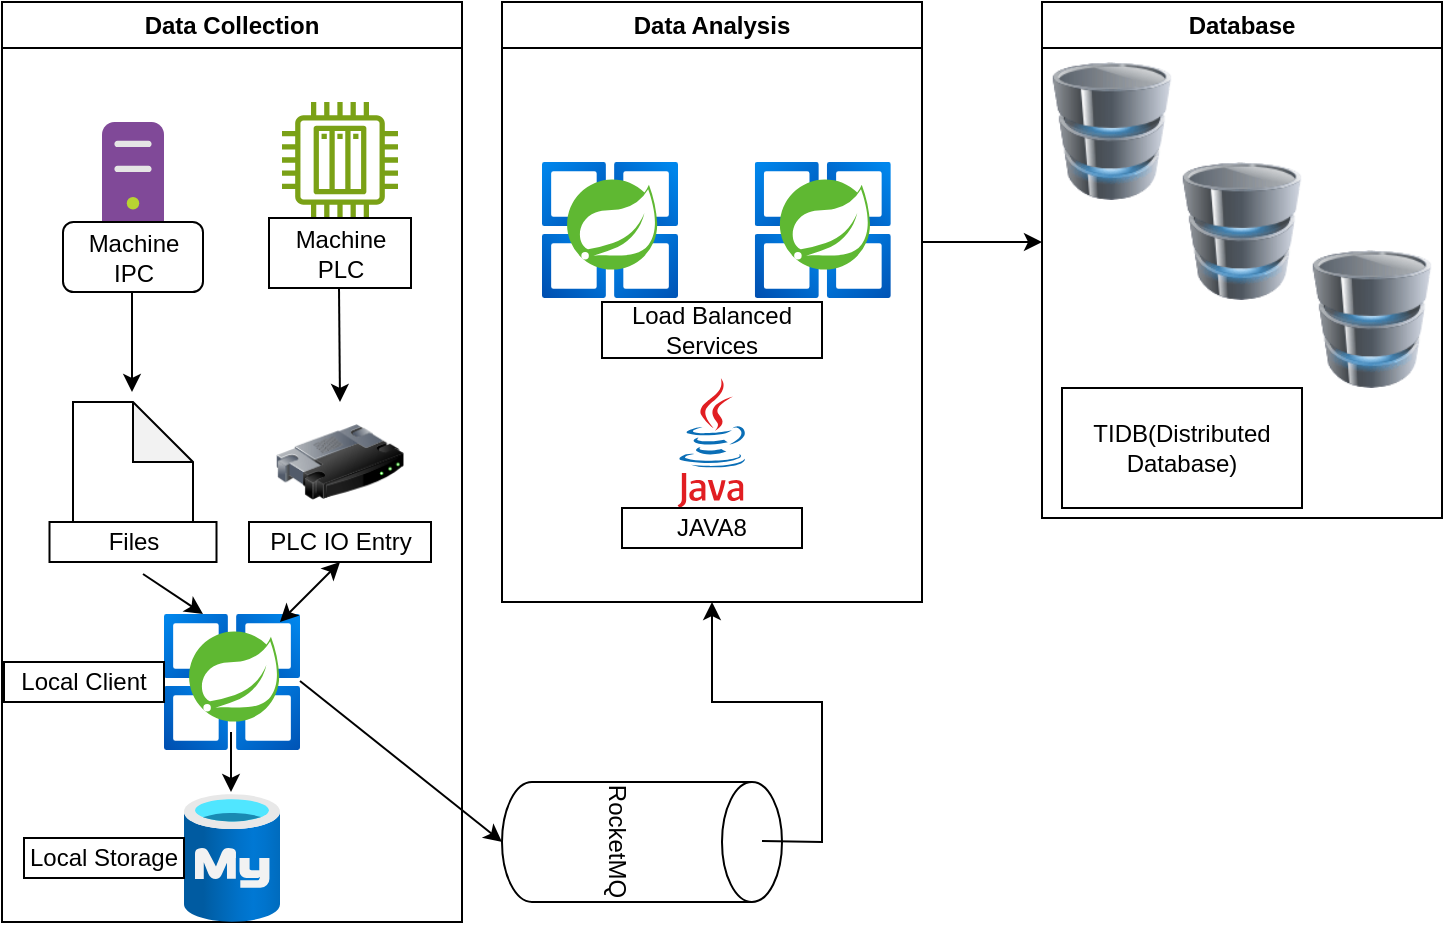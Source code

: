 <mxfile version="22.1.16" type="github">
  <diagram name="Page-1" id="mRq67Squ5-0Opvw__wHU">
    <mxGraphModel dx="1426" dy="785" grid="1" gridSize="10" guides="1" tooltips="1" connect="1" arrows="1" fold="1" page="1" pageScale="1" pageWidth="850" pageHeight="1100" math="0" shadow="0">
      <root>
        <mxCell id="0" />
        <mxCell id="1" parent="0" />
        <mxCell id="ihhVtPH77ZfG2zRs3wzk-1" value="Data Collection" style="swimlane;whiteSpace=wrap;html=1;" vertex="1" parent="1">
          <mxGeometry y="170" width="230" height="460" as="geometry" />
        </mxCell>
        <mxCell id="ihhVtPH77ZfG2zRs3wzk-6" value="" style="group" vertex="1" connectable="0" parent="ihhVtPH77ZfG2zRs3wzk-1">
          <mxGeometry x="30.5" y="60" width="70" height="85" as="geometry" />
        </mxCell>
        <mxCell id="ihhVtPH77ZfG2zRs3wzk-4" value="" style="image;sketch=0;aspect=fixed;html=1;points=[];align=center;fontSize=12;image=img/lib/mscae/Non_Azure_Machine.svg;" vertex="1" parent="ihhVtPH77ZfG2zRs3wzk-6">
          <mxGeometry x="19.5" width="31" height="50" as="geometry" />
        </mxCell>
        <mxCell id="ihhVtPH77ZfG2zRs3wzk-5" value="Machine IPC" style="rounded=1;whiteSpace=wrap;html=1;" vertex="1" parent="ihhVtPH77ZfG2zRs3wzk-6">
          <mxGeometry y="50" width="70" height="35" as="geometry" />
        </mxCell>
        <mxCell id="ihhVtPH77ZfG2zRs3wzk-9" value="" style="group" vertex="1" connectable="0" parent="ihhVtPH77ZfG2zRs3wzk-1">
          <mxGeometry x="133.5" y="50" width="71" height="93" as="geometry" />
        </mxCell>
        <mxCell id="ihhVtPH77ZfG2zRs3wzk-7" value="" style="sketch=0;outlineConnect=0;fontColor=#232F3E;gradientColor=none;fillColor=#7AA116;strokeColor=none;dashed=0;verticalLabelPosition=bottom;verticalAlign=top;align=center;html=1;fontSize=12;fontStyle=0;aspect=fixed;pointerEvents=1;shape=mxgraph.aws4.iot_thing_plc;" vertex="1" parent="ihhVtPH77ZfG2zRs3wzk-9">
          <mxGeometry x="6.5" width="58" height="58" as="geometry" />
        </mxCell>
        <mxCell id="ihhVtPH77ZfG2zRs3wzk-8" value="Machine PLC" style="rounded=0;whiteSpace=wrap;html=1;" vertex="1" parent="ihhVtPH77ZfG2zRs3wzk-9">
          <mxGeometry y="58" width="71" height="35" as="geometry" />
        </mxCell>
        <mxCell id="ihhVtPH77ZfG2zRs3wzk-11" value="" style="endArrow=classic;html=1;rounded=0;" edge="1" parent="ihhVtPH77ZfG2zRs3wzk-1">
          <mxGeometry width="50" height="50" relative="1" as="geometry">
            <mxPoint x="65" y="145" as="sourcePoint" />
            <mxPoint x="65" y="195" as="targetPoint" />
          </mxGeometry>
        </mxCell>
        <mxCell id="ihhVtPH77ZfG2zRs3wzk-13" value="" style="group" vertex="1" connectable="0" parent="ihhVtPH77ZfG2zRs3wzk-1">
          <mxGeometry x="23.75" y="200" width="83.5" height="80" as="geometry" />
        </mxCell>
        <mxCell id="ihhVtPH77ZfG2zRs3wzk-10" value="" style="shape=note;whiteSpace=wrap;html=1;backgroundOutline=1;darkOpacity=0.05;" vertex="1" parent="ihhVtPH77ZfG2zRs3wzk-13">
          <mxGeometry x="11.75" width="60" height="60" as="geometry" />
        </mxCell>
        <mxCell id="ihhVtPH77ZfG2zRs3wzk-12" value="Files" style="rounded=0;whiteSpace=wrap;html=1;" vertex="1" parent="ihhVtPH77ZfG2zRs3wzk-13">
          <mxGeometry y="60" width="83.5" height="20" as="geometry" />
        </mxCell>
        <mxCell id="ihhVtPH77ZfG2zRs3wzk-14" value="" style="image;aspect=fixed;html=1;points=[];align=center;fontSize=12;image=img/lib/azure2/databases/Azure_Database_MySQL_Server.svg;" vertex="1" parent="ihhVtPH77ZfG2zRs3wzk-1">
          <mxGeometry x="91" y="396" width="48" height="64" as="geometry" />
        </mxCell>
        <mxCell id="ihhVtPH77ZfG2zRs3wzk-15" value="" style="image;aspect=fixed;html=1;points=[];align=center;fontSize=12;image=img/lib/azure2/compute/Azure_Spring_Cloud.svg;" vertex="1" parent="ihhVtPH77ZfG2zRs3wzk-1">
          <mxGeometry x="81" y="306" width="68" height="68" as="geometry" />
        </mxCell>
        <mxCell id="ihhVtPH77ZfG2zRs3wzk-16" value="" style="endArrow=classic;html=1;rounded=0;" edge="1" parent="ihhVtPH77ZfG2zRs3wzk-1">
          <mxGeometry width="50" height="50" relative="1" as="geometry">
            <mxPoint x="114.5" y="365" as="sourcePoint" />
            <mxPoint x="114.5" y="395" as="targetPoint" />
          </mxGeometry>
        </mxCell>
        <mxCell id="ihhVtPH77ZfG2zRs3wzk-17" value="" style="endArrow=classic;html=1;rounded=0;" edge="1" parent="ihhVtPH77ZfG2zRs3wzk-1">
          <mxGeometry width="50" height="50" relative="1" as="geometry">
            <mxPoint x="70.5" y="286" as="sourcePoint" />
            <mxPoint x="100.5" y="306" as="targetPoint" />
          </mxGeometry>
        </mxCell>
        <mxCell id="ihhVtPH77ZfG2zRs3wzk-18" value="" style="endArrow=classic;html=1;rounded=0;entryX=0.5;entryY=1;entryDx=0;entryDy=0;entryPerimeter=0;" edge="1" parent="ihhVtPH77ZfG2zRs3wzk-1" target="ihhVtPH77ZfG2zRs3wzk-3">
          <mxGeometry width="50" height="50" relative="1" as="geometry">
            <mxPoint x="149" y="339.5" as="sourcePoint" />
            <mxPoint x="249" y="339.5" as="targetPoint" />
          </mxGeometry>
        </mxCell>
        <mxCell id="ihhVtPH77ZfG2zRs3wzk-19" value="" style="image;html=1;image=img/lib/clip_art/networking/Router_128x128.png" vertex="1" parent="ihhVtPH77ZfG2zRs3wzk-1">
          <mxGeometry x="137" y="200" width="64" height="60" as="geometry" />
        </mxCell>
        <mxCell id="ihhVtPH77ZfG2zRs3wzk-20" value="PLC IO Entry" style="rounded=0;whiteSpace=wrap;html=1;" vertex="1" parent="ihhVtPH77ZfG2zRs3wzk-1">
          <mxGeometry x="123.5" y="260" width="91" height="20" as="geometry" />
        </mxCell>
        <mxCell id="ihhVtPH77ZfG2zRs3wzk-21" value="" style="endArrow=classic;html=1;rounded=0;entryX=0.5;entryY=0;entryDx=0;entryDy=0;" edge="1" parent="ihhVtPH77ZfG2zRs3wzk-1" target="ihhVtPH77ZfG2zRs3wzk-19">
          <mxGeometry width="50" height="50" relative="1" as="geometry">
            <mxPoint x="168.5" y="143" as="sourcePoint" />
            <mxPoint x="168.5" y="193" as="targetPoint" />
          </mxGeometry>
        </mxCell>
        <mxCell id="ihhVtPH77ZfG2zRs3wzk-22" value="Local Client" style="rounded=0;whiteSpace=wrap;html=1;" vertex="1" parent="ihhVtPH77ZfG2zRs3wzk-1">
          <mxGeometry x="1" y="330" width="80" height="20" as="geometry" />
        </mxCell>
        <mxCell id="ihhVtPH77ZfG2zRs3wzk-23" value="Local Storage" style="rounded=0;whiteSpace=wrap;html=1;" vertex="1" parent="ihhVtPH77ZfG2zRs3wzk-1">
          <mxGeometry x="11" y="418" width="80" height="20" as="geometry" />
        </mxCell>
        <mxCell id="ihhVtPH77ZfG2zRs3wzk-40" value="" style="endArrow=classic;startArrow=classic;html=1;rounded=0;" edge="1" parent="ihhVtPH77ZfG2zRs3wzk-1">
          <mxGeometry width="50" height="50" relative="1" as="geometry">
            <mxPoint x="139" y="310" as="sourcePoint" />
            <mxPoint x="169" y="280" as="targetPoint" />
          </mxGeometry>
        </mxCell>
        <mxCell id="ihhVtPH77ZfG2zRs3wzk-3" value="RocketMQ" style="shape=cylinder3;whiteSpace=wrap;html=1;boundedLbl=1;backgroundOutline=1;size=15;rotation=90;" vertex="1" parent="1">
          <mxGeometry x="290" y="520" width="60" height="140" as="geometry" />
        </mxCell>
        <mxCell id="ihhVtPH77ZfG2zRs3wzk-24" value="" style="endArrow=classic;html=1;rounded=0;entryX=0.5;entryY=1;entryDx=0;entryDy=0;" edge="1" parent="1" target="ihhVtPH77ZfG2zRs3wzk-25">
          <mxGeometry width="50" height="50" relative="1" as="geometry">
            <mxPoint x="380" y="589.5" as="sourcePoint" />
            <mxPoint x="350" y="490" as="targetPoint" />
            <Array as="points">
              <mxPoint x="410" y="590" />
              <mxPoint x="410" y="520" />
              <mxPoint x="355" y="520" />
            </Array>
          </mxGeometry>
        </mxCell>
        <mxCell id="ihhVtPH77ZfG2zRs3wzk-25" value="Data Analysis" style="swimlane;whiteSpace=wrap;html=1;" vertex="1" parent="1">
          <mxGeometry x="250" y="170" width="210" height="300" as="geometry" />
        </mxCell>
        <mxCell id="ihhVtPH77ZfG2zRs3wzk-26" value="" style="dashed=0;outlineConnect=0;html=1;align=center;labelPosition=center;verticalLabelPosition=bottom;verticalAlign=top;shape=mxgraph.weblogos.java" vertex="1" parent="ihhVtPH77ZfG2zRs3wzk-25">
          <mxGeometry x="87.8" y="188" width="34.4" height="65" as="geometry" />
        </mxCell>
        <mxCell id="ihhVtPH77ZfG2zRs3wzk-27" value="" style="image;aspect=fixed;html=1;points=[];align=center;fontSize=12;image=img/lib/azure2/compute/Azure_Spring_Cloud.svg;" vertex="1" parent="ihhVtPH77ZfG2zRs3wzk-25">
          <mxGeometry x="20" y="80" width="68" height="68" as="geometry" />
        </mxCell>
        <mxCell id="ihhVtPH77ZfG2zRs3wzk-28" value="" style="image;aspect=fixed;html=1;points=[];align=center;fontSize=12;image=img/lib/azure2/compute/Azure_Spring_Cloud.svg;" vertex="1" parent="ihhVtPH77ZfG2zRs3wzk-25">
          <mxGeometry x="126.4" y="80" width="68" height="68" as="geometry" />
        </mxCell>
        <mxCell id="ihhVtPH77ZfG2zRs3wzk-29" value="Load Balanced Services" style="rounded=0;whiteSpace=wrap;html=1;" vertex="1" parent="ihhVtPH77ZfG2zRs3wzk-25">
          <mxGeometry x="50" y="150" width="110" height="28" as="geometry" />
        </mxCell>
        <mxCell id="ihhVtPH77ZfG2zRs3wzk-30" value="JAVA8" style="rounded=0;whiteSpace=wrap;html=1;" vertex="1" parent="ihhVtPH77ZfG2zRs3wzk-25">
          <mxGeometry x="60" y="253" width="90" height="20" as="geometry" />
        </mxCell>
        <mxCell id="ihhVtPH77ZfG2zRs3wzk-31" value="" style="endArrow=classic;html=1;rounded=0;" edge="1" parent="1">
          <mxGeometry width="50" height="50" relative="1" as="geometry">
            <mxPoint x="460" y="290" as="sourcePoint" />
            <mxPoint x="520" y="290" as="targetPoint" />
          </mxGeometry>
        </mxCell>
        <mxCell id="ihhVtPH77ZfG2zRs3wzk-32" value="Database" style="swimlane;whiteSpace=wrap;html=1;" vertex="1" parent="1">
          <mxGeometry x="520" y="170" width="200" height="258" as="geometry" />
        </mxCell>
        <mxCell id="ihhVtPH77ZfG2zRs3wzk-36" value="TIDB(Distributed Database)" style="rounded=0;whiteSpace=wrap;html=1;" vertex="1" parent="ihhVtPH77ZfG2zRs3wzk-32">
          <mxGeometry x="10" y="193" width="120" height="60" as="geometry" />
        </mxCell>
        <mxCell id="ihhVtPH77ZfG2zRs3wzk-37" value="" style="image;html=1;image=img/lib/clip_art/computers/Database_128x128.png" vertex="1" parent="ihhVtPH77ZfG2zRs3wzk-32">
          <mxGeometry y="30" width="70" height="69" as="geometry" />
        </mxCell>
        <mxCell id="ihhVtPH77ZfG2zRs3wzk-39" value="" style="image;html=1;image=img/lib/clip_art/computers/Database_128x128.png" vertex="1" parent="ihhVtPH77ZfG2zRs3wzk-32">
          <mxGeometry x="130" y="124" width="70" height="69" as="geometry" />
        </mxCell>
        <mxCell id="ihhVtPH77ZfG2zRs3wzk-38" value="" style="image;html=1;image=img/lib/clip_art/computers/Database_128x128.png" vertex="1" parent="ihhVtPH77ZfG2zRs3wzk-32">
          <mxGeometry x="65" y="80" width="70" height="69" as="geometry" />
        </mxCell>
      </root>
    </mxGraphModel>
  </diagram>
</mxfile>
